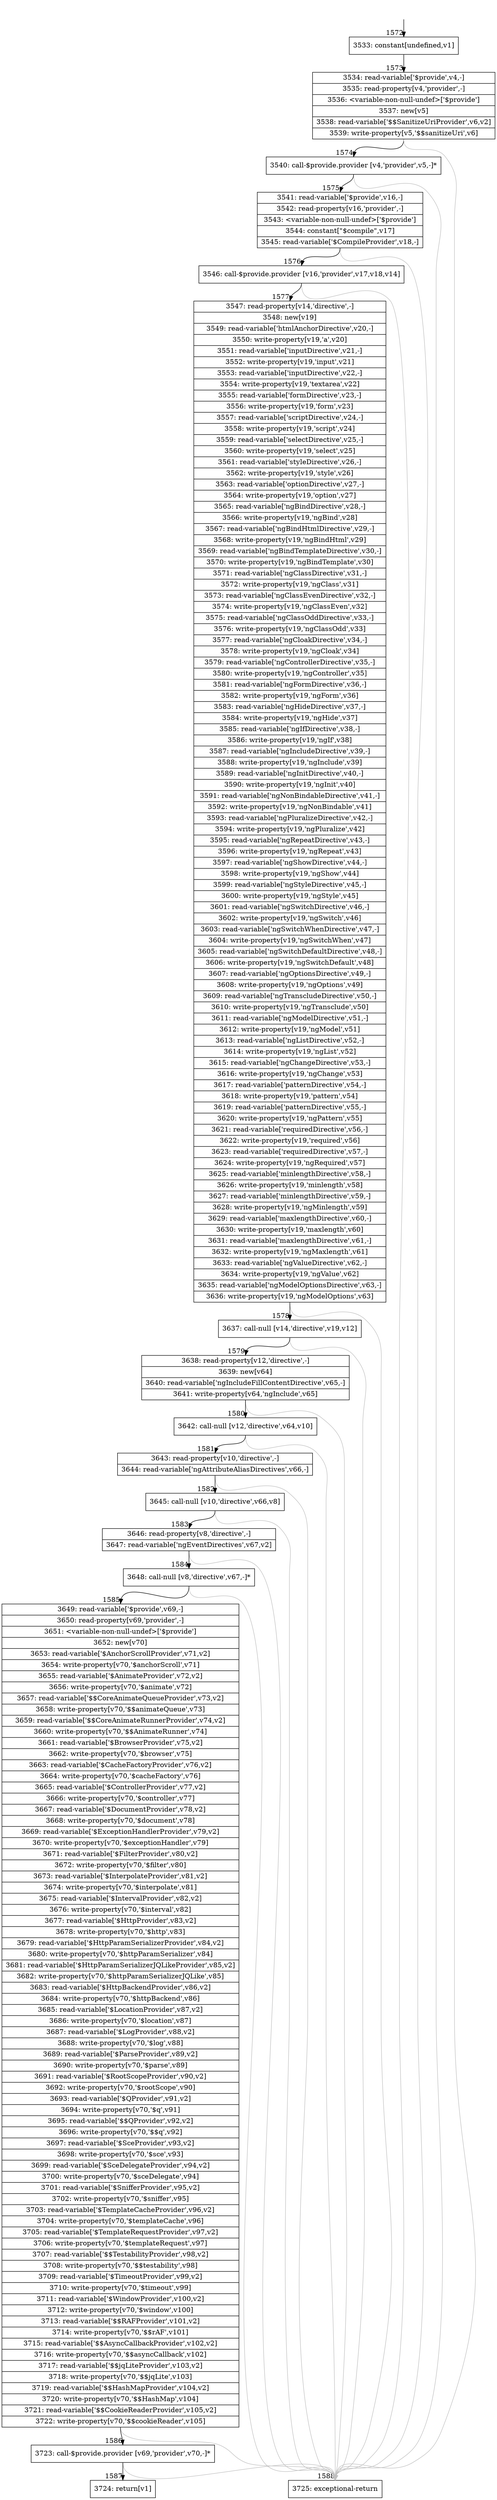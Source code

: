 digraph {
rankdir="TD"
BB_entry118[shape=none,label=""];
BB_entry118 -> BB1572 [tailport=s, headport=n, headlabel="    1572"]
BB1572 [shape=record label="{3533: constant[undefined,v1]}" ] 
BB1572 -> BB1573 [tailport=s, headport=n, headlabel="      1573"]
BB1573 [shape=record label="{3534: read-variable['$provide',v4,-]|3535: read-property[v4,'provider',-]|3536: \<variable-non-null-undef\>['$provide']|3537: new[v5]|3538: read-variable['$$SanitizeUriProvider',v6,v2]|3539: write-property[v5,'$$sanitizeUri',v6]}" ] 
BB1573 -> BB1574 [tailport=s, headport=n, headlabel="      1574"]
BB1573 -> BB1588 [tailport=s, headport=n, color=gray, headlabel="      1588"]
BB1574 [shape=record label="{3540: call-$provide.provider [v4,'provider',v5,-]*}" ] 
BB1574 -> BB1575 [tailport=s, headport=n, headlabel="      1575"]
BB1574 -> BB1588 [tailport=s, headport=n, color=gray]
BB1575 [shape=record label="{3541: read-variable['$provide',v16,-]|3542: read-property[v16,'provider',-]|3543: \<variable-non-null-undef\>['$provide']|3544: constant[\"$compile\",v17]|3545: read-variable['$CompileProvider',v18,-]}" ] 
BB1575 -> BB1576 [tailport=s, headport=n, headlabel="      1576"]
BB1575 -> BB1588 [tailport=s, headport=n, color=gray]
BB1576 [shape=record label="{3546: call-$provide.provider [v16,'provider',v17,v18,v14]}" ] 
BB1576 -> BB1577 [tailport=s, headport=n, headlabel="      1577"]
BB1576 -> BB1588 [tailport=s, headport=n, color=gray]
BB1577 [shape=record label="{3547: read-property[v14,'directive',-]|3548: new[v19]|3549: read-variable['htmlAnchorDirective',v20,-]|3550: write-property[v19,'a',v20]|3551: read-variable['inputDirective',v21,-]|3552: write-property[v19,'input',v21]|3553: read-variable['inputDirective',v22,-]|3554: write-property[v19,'textarea',v22]|3555: read-variable['formDirective',v23,-]|3556: write-property[v19,'form',v23]|3557: read-variable['scriptDirective',v24,-]|3558: write-property[v19,'script',v24]|3559: read-variable['selectDirective',v25,-]|3560: write-property[v19,'select',v25]|3561: read-variable['styleDirective',v26,-]|3562: write-property[v19,'style',v26]|3563: read-variable['optionDirective',v27,-]|3564: write-property[v19,'option',v27]|3565: read-variable['ngBindDirective',v28,-]|3566: write-property[v19,'ngBind',v28]|3567: read-variable['ngBindHtmlDirective',v29,-]|3568: write-property[v19,'ngBindHtml',v29]|3569: read-variable['ngBindTemplateDirective',v30,-]|3570: write-property[v19,'ngBindTemplate',v30]|3571: read-variable['ngClassDirective',v31,-]|3572: write-property[v19,'ngClass',v31]|3573: read-variable['ngClassEvenDirective',v32,-]|3574: write-property[v19,'ngClassEven',v32]|3575: read-variable['ngClassOddDirective',v33,-]|3576: write-property[v19,'ngClassOdd',v33]|3577: read-variable['ngCloakDirective',v34,-]|3578: write-property[v19,'ngCloak',v34]|3579: read-variable['ngControllerDirective',v35,-]|3580: write-property[v19,'ngController',v35]|3581: read-variable['ngFormDirective',v36,-]|3582: write-property[v19,'ngForm',v36]|3583: read-variable['ngHideDirective',v37,-]|3584: write-property[v19,'ngHide',v37]|3585: read-variable['ngIfDirective',v38,-]|3586: write-property[v19,'ngIf',v38]|3587: read-variable['ngIncludeDirective',v39,-]|3588: write-property[v19,'ngInclude',v39]|3589: read-variable['ngInitDirective',v40,-]|3590: write-property[v19,'ngInit',v40]|3591: read-variable['ngNonBindableDirective',v41,-]|3592: write-property[v19,'ngNonBindable',v41]|3593: read-variable['ngPluralizeDirective',v42,-]|3594: write-property[v19,'ngPluralize',v42]|3595: read-variable['ngRepeatDirective',v43,-]|3596: write-property[v19,'ngRepeat',v43]|3597: read-variable['ngShowDirective',v44,-]|3598: write-property[v19,'ngShow',v44]|3599: read-variable['ngStyleDirective',v45,-]|3600: write-property[v19,'ngStyle',v45]|3601: read-variable['ngSwitchDirective',v46,-]|3602: write-property[v19,'ngSwitch',v46]|3603: read-variable['ngSwitchWhenDirective',v47,-]|3604: write-property[v19,'ngSwitchWhen',v47]|3605: read-variable['ngSwitchDefaultDirective',v48,-]|3606: write-property[v19,'ngSwitchDefault',v48]|3607: read-variable['ngOptionsDirective',v49,-]|3608: write-property[v19,'ngOptions',v49]|3609: read-variable['ngTranscludeDirective',v50,-]|3610: write-property[v19,'ngTransclude',v50]|3611: read-variable['ngModelDirective',v51,-]|3612: write-property[v19,'ngModel',v51]|3613: read-variable['ngListDirective',v52,-]|3614: write-property[v19,'ngList',v52]|3615: read-variable['ngChangeDirective',v53,-]|3616: write-property[v19,'ngChange',v53]|3617: read-variable['patternDirective',v54,-]|3618: write-property[v19,'pattern',v54]|3619: read-variable['patternDirective',v55,-]|3620: write-property[v19,'ngPattern',v55]|3621: read-variable['requiredDirective',v56,-]|3622: write-property[v19,'required',v56]|3623: read-variable['requiredDirective',v57,-]|3624: write-property[v19,'ngRequired',v57]|3625: read-variable['minlengthDirective',v58,-]|3626: write-property[v19,'minlength',v58]|3627: read-variable['minlengthDirective',v59,-]|3628: write-property[v19,'ngMinlength',v59]|3629: read-variable['maxlengthDirective',v60,-]|3630: write-property[v19,'maxlength',v60]|3631: read-variable['maxlengthDirective',v61,-]|3632: write-property[v19,'ngMaxlength',v61]|3633: read-variable['ngValueDirective',v62,-]|3634: write-property[v19,'ngValue',v62]|3635: read-variable['ngModelOptionsDirective',v63,-]|3636: write-property[v19,'ngModelOptions',v63]}" ] 
BB1577 -> BB1578 [tailport=s, headport=n, headlabel="      1578"]
BB1577 -> BB1588 [tailport=s, headport=n, color=gray]
BB1578 [shape=record label="{3637: call-null [v14,'directive',v19,v12]}" ] 
BB1578 -> BB1579 [tailport=s, headport=n, headlabel="      1579"]
BB1578 -> BB1588 [tailport=s, headport=n, color=gray]
BB1579 [shape=record label="{3638: read-property[v12,'directive',-]|3639: new[v64]|3640: read-variable['ngIncludeFillContentDirective',v65,-]|3641: write-property[v64,'ngInclude',v65]}" ] 
BB1579 -> BB1580 [tailport=s, headport=n, headlabel="      1580"]
BB1579 -> BB1588 [tailport=s, headport=n, color=gray]
BB1580 [shape=record label="{3642: call-null [v12,'directive',v64,v10]}" ] 
BB1580 -> BB1581 [tailport=s, headport=n, headlabel="      1581"]
BB1580 -> BB1588 [tailport=s, headport=n, color=gray]
BB1581 [shape=record label="{3643: read-property[v10,'directive',-]|3644: read-variable['ngAttributeAliasDirectives',v66,-]}" ] 
BB1581 -> BB1582 [tailport=s, headport=n, headlabel="      1582"]
BB1581 -> BB1588 [tailport=s, headport=n, color=gray]
BB1582 [shape=record label="{3645: call-null [v10,'directive',v66,v8]}" ] 
BB1582 -> BB1583 [tailport=s, headport=n, headlabel="      1583"]
BB1582 -> BB1588 [tailport=s, headport=n, color=gray]
BB1583 [shape=record label="{3646: read-property[v8,'directive',-]|3647: read-variable['ngEventDirectives',v67,v2]}" ] 
BB1583 -> BB1584 [tailport=s, headport=n, headlabel="      1584"]
BB1583 -> BB1588 [tailport=s, headport=n, color=gray]
BB1584 [shape=record label="{3648: call-null [v8,'directive',v67,-]*}" ] 
BB1584 -> BB1585 [tailport=s, headport=n, headlabel="      1585"]
BB1584 -> BB1588 [tailport=s, headport=n, color=gray]
BB1585 [shape=record label="{3649: read-variable['$provide',v69,-]|3650: read-property[v69,'provider',-]|3651: \<variable-non-null-undef\>['$provide']|3652: new[v70]|3653: read-variable['$AnchorScrollProvider',v71,v2]|3654: write-property[v70,'$anchorScroll',v71]|3655: read-variable['$AnimateProvider',v72,v2]|3656: write-property[v70,'$animate',v72]|3657: read-variable['$$CoreAnimateQueueProvider',v73,v2]|3658: write-property[v70,'$$animateQueue',v73]|3659: read-variable['$$CoreAnimateRunnerProvider',v74,v2]|3660: write-property[v70,'$$AnimateRunner',v74]|3661: read-variable['$BrowserProvider',v75,v2]|3662: write-property[v70,'$browser',v75]|3663: read-variable['$CacheFactoryProvider',v76,v2]|3664: write-property[v70,'$cacheFactory',v76]|3665: read-variable['$ControllerProvider',v77,v2]|3666: write-property[v70,'$controller',v77]|3667: read-variable['$DocumentProvider',v78,v2]|3668: write-property[v70,'$document',v78]|3669: read-variable['$ExceptionHandlerProvider',v79,v2]|3670: write-property[v70,'$exceptionHandler',v79]|3671: read-variable['$FilterProvider',v80,v2]|3672: write-property[v70,'$filter',v80]|3673: read-variable['$InterpolateProvider',v81,v2]|3674: write-property[v70,'$interpolate',v81]|3675: read-variable['$IntervalProvider',v82,v2]|3676: write-property[v70,'$interval',v82]|3677: read-variable['$HttpProvider',v83,v2]|3678: write-property[v70,'$http',v83]|3679: read-variable['$HttpParamSerializerProvider',v84,v2]|3680: write-property[v70,'$httpParamSerializer',v84]|3681: read-variable['$HttpParamSerializerJQLikeProvider',v85,v2]|3682: write-property[v70,'$httpParamSerializerJQLike',v85]|3683: read-variable['$HttpBackendProvider',v86,v2]|3684: write-property[v70,'$httpBackend',v86]|3685: read-variable['$LocationProvider',v87,v2]|3686: write-property[v70,'$location',v87]|3687: read-variable['$LogProvider',v88,v2]|3688: write-property[v70,'$log',v88]|3689: read-variable['$ParseProvider',v89,v2]|3690: write-property[v70,'$parse',v89]|3691: read-variable['$RootScopeProvider',v90,v2]|3692: write-property[v70,'$rootScope',v90]|3693: read-variable['$QProvider',v91,v2]|3694: write-property[v70,'$q',v91]|3695: read-variable['$$QProvider',v92,v2]|3696: write-property[v70,'$$q',v92]|3697: read-variable['$SceProvider',v93,v2]|3698: write-property[v70,'$sce',v93]|3699: read-variable['$SceDelegateProvider',v94,v2]|3700: write-property[v70,'$sceDelegate',v94]|3701: read-variable['$SnifferProvider',v95,v2]|3702: write-property[v70,'$sniffer',v95]|3703: read-variable['$TemplateCacheProvider',v96,v2]|3704: write-property[v70,'$templateCache',v96]|3705: read-variable['$TemplateRequestProvider',v97,v2]|3706: write-property[v70,'$templateRequest',v97]|3707: read-variable['$$TestabilityProvider',v98,v2]|3708: write-property[v70,'$$testability',v98]|3709: read-variable['$TimeoutProvider',v99,v2]|3710: write-property[v70,'$timeout',v99]|3711: read-variable['$WindowProvider',v100,v2]|3712: write-property[v70,'$window',v100]|3713: read-variable['$$RAFProvider',v101,v2]|3714: write-property[v70,'$$rAF',v101]|3715: read-variable['$$AsyncCallbackProvider',v102,v2]|3716: write-property[v70,'$$asyncCallback',v102]|3717: read-variable['$$jqLiteProvider',v103,v2]|3718: write-property[v70,'$$jqLite',v103]|3719: read-variable['$$HashMapProvider',v104,v2]|3720: write-property[v70,'$$HashMap',v104]|3721: read-variable['$$CookieReaderProvider',v105,v2]|3722: write-property[v70,'$$cookieReader',v105]}" ] 
BB1585 -> BB1586 [tailport=s, headport=n, headlabel="      1586"]
BB1585 -> BB1588 [tailport=s, headport=n, color=gray]
BB1586 [shape=record label="{3723: call-$provide.provider [v69,'provider',v70,-]*}" ] 
BB1586 -> BB1587 [tailport=s, headport=n, headlabel="      1587"]
BB1586 -> BB1588 [tailport=s, headport=n, color=gray]
BB1587 [shape=record label="{3724: return[v1]}" ] 
BB1588 [shape=record label="{3725: exceptional-return}" ] 
//#$~ 2495
}
